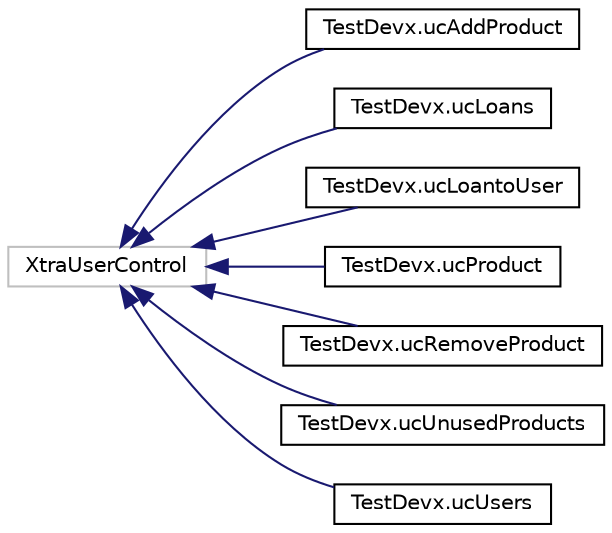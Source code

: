 digraph "Graphical Class Hierarchy"
{
  edge [fontname="Helvetica",fontsize="10",labelfontname="Helvetica",labelfontsize="10"];
  node [fontname="Helvetica",fontsize="10",shape=record];
  rankdir="LR";
  Node1 [label="XtraUserControl",height=0.2,width=0.4,color="grey75", fillcolor="white", style="filled"];
  Node1 -> Node0 [dir="back",color="midnightblue",fontsize="10",style="solid",fontname="Helvetica"];
  Node0 [label="TestDevx.ucAddProduct",height=0.2,width=0.4,color="black", fillcolor="white", style="filled",URL="$class_test_devx_1_1uc_add_product.html"];
  Node1 -> Node3 [dir="back",color="midnightblue",fontsize="10",style="solid",fontname="Helvetica"];
  Node3 [label="TestDevx.ucLoans",height=0.2,width=0.4,color="black", fillcolor="white", style="filled",URL="$class_test_devx_1_1uc_loans.html"];
  Node1 -> Node4 [dir="back",color="midnightblue",fontsize="10",style="solid",fontname="Helvetica"];
  Node4 [label="TestDevx.ucLoantoUser",height=0.2,width=0.4,color="black", fillcolor="white", style="filled",URL="$class_test_devx_1_1uc_loanto_user.html"];
  Node1 -> Node5 [dir="back",color="midnightblue",fontsize="10",style="solid",fontname="Helvetica"];
  Node5 [label="TestDevx.ucProduct",height=0.2,width=0.4,color="black", fillcolor="white", style="filled",URL="$class_test_devx_1_1uc_product.html"];
  Node1 -> Node6 [dir="back",color="midnightblue",fontsize="10",style="solid",fontname="Helvetica"];
  Node6 [label="TestDevx.ucRemoveProduct",height=0.2,width=0.4,color="black", fillcolor="white", style="filled",URL="$class_test_devx_1_1uc_remove_product.html"];
  Node1 -> Node7 [dir="back",color="midnightblue",fontsize="10",style="solid",fontname="Helvetica"];
  Node7 [label="TestDevx.ucUnusedProducts",height=0.2,width=0.4,color="black", fillcolor="white", style="filled",URL="$class_test_devx_1_1uc_unused_products.html"];
  Node1 -> Node8 [dir="back",color="midnightblue",fontsize="10",style="solid",fontname="Helvetica"];
  Node8 [label="TestDevx.ucUsers",height=0.2,width=0.4,color="black", fillcolor="white", style="filled",URL="$class_test_devx_1_1uc_users.html"];
}
